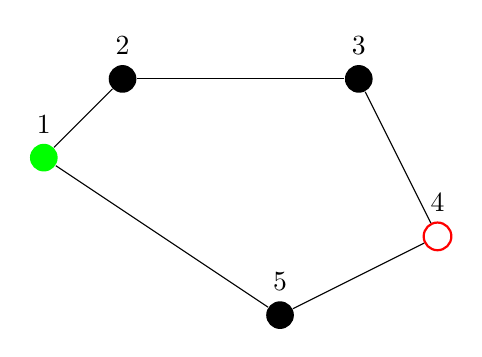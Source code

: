 \begin{tikzpicture}
  \tikzset{dot/.style 2 args={circle,fill=#1,inner sep=0,minimum size=10pt,label={above:#2}}}
  \node[dot={green}{1}] (1) at (0,0) {};
  \node[dot={black}{2}] (2) at (1,1) {};
  \node[dot={black}{3}] (3) at (4,1) {};
  \node[dot={none}{4},draw=red,thick] (4) at (5,-1) {};
  \node[dot={black}{5}] (5) at (3,-2) {};

  \draw[thin,black] (1) -- (2);
  \draw[thin,black] (2) -- (3);
  \draw[thin,black] (3) -- (4);
  \draw[thin,black] (4) -- (5);
  \draw[thin,black] (5) -- (1);
\end{tikzpicture}
